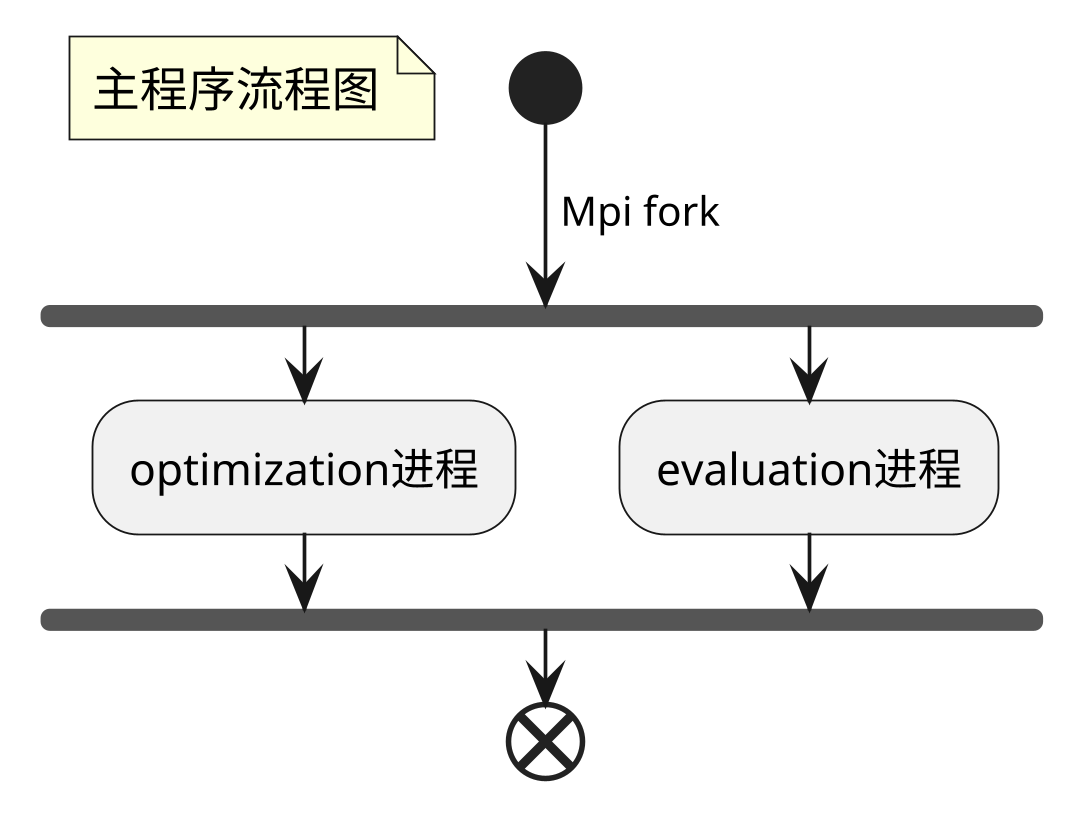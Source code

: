 @startuml
'主程序流程图 
scale 1080   width
start
floating note left: 主程序流程图
->Mpi fork;
fork    
    :optimization进程;
fork again
    :evaluation进程;
end fork
end
@enduml




